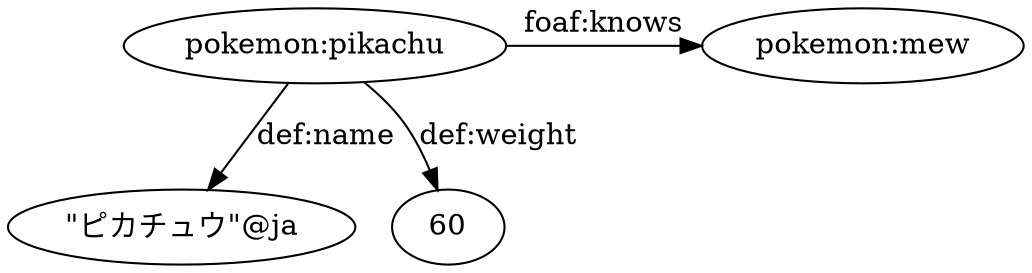 digraph g {
  {
    rank=same
    mew [label=<pokemon:mew>];
    pikachu [label=<pokemon:pikachu>];
  }
  pikachuName [label=<"ピカチュウ"@ja>];
  pikachuWeight [label=<60>];
  pikachu -> mew [label=<foaf:knows>];
  pikachu -> pikachuName [label=<def:name>];
  pikachu -> pikachuWeight [label=<def:weight>];
}
